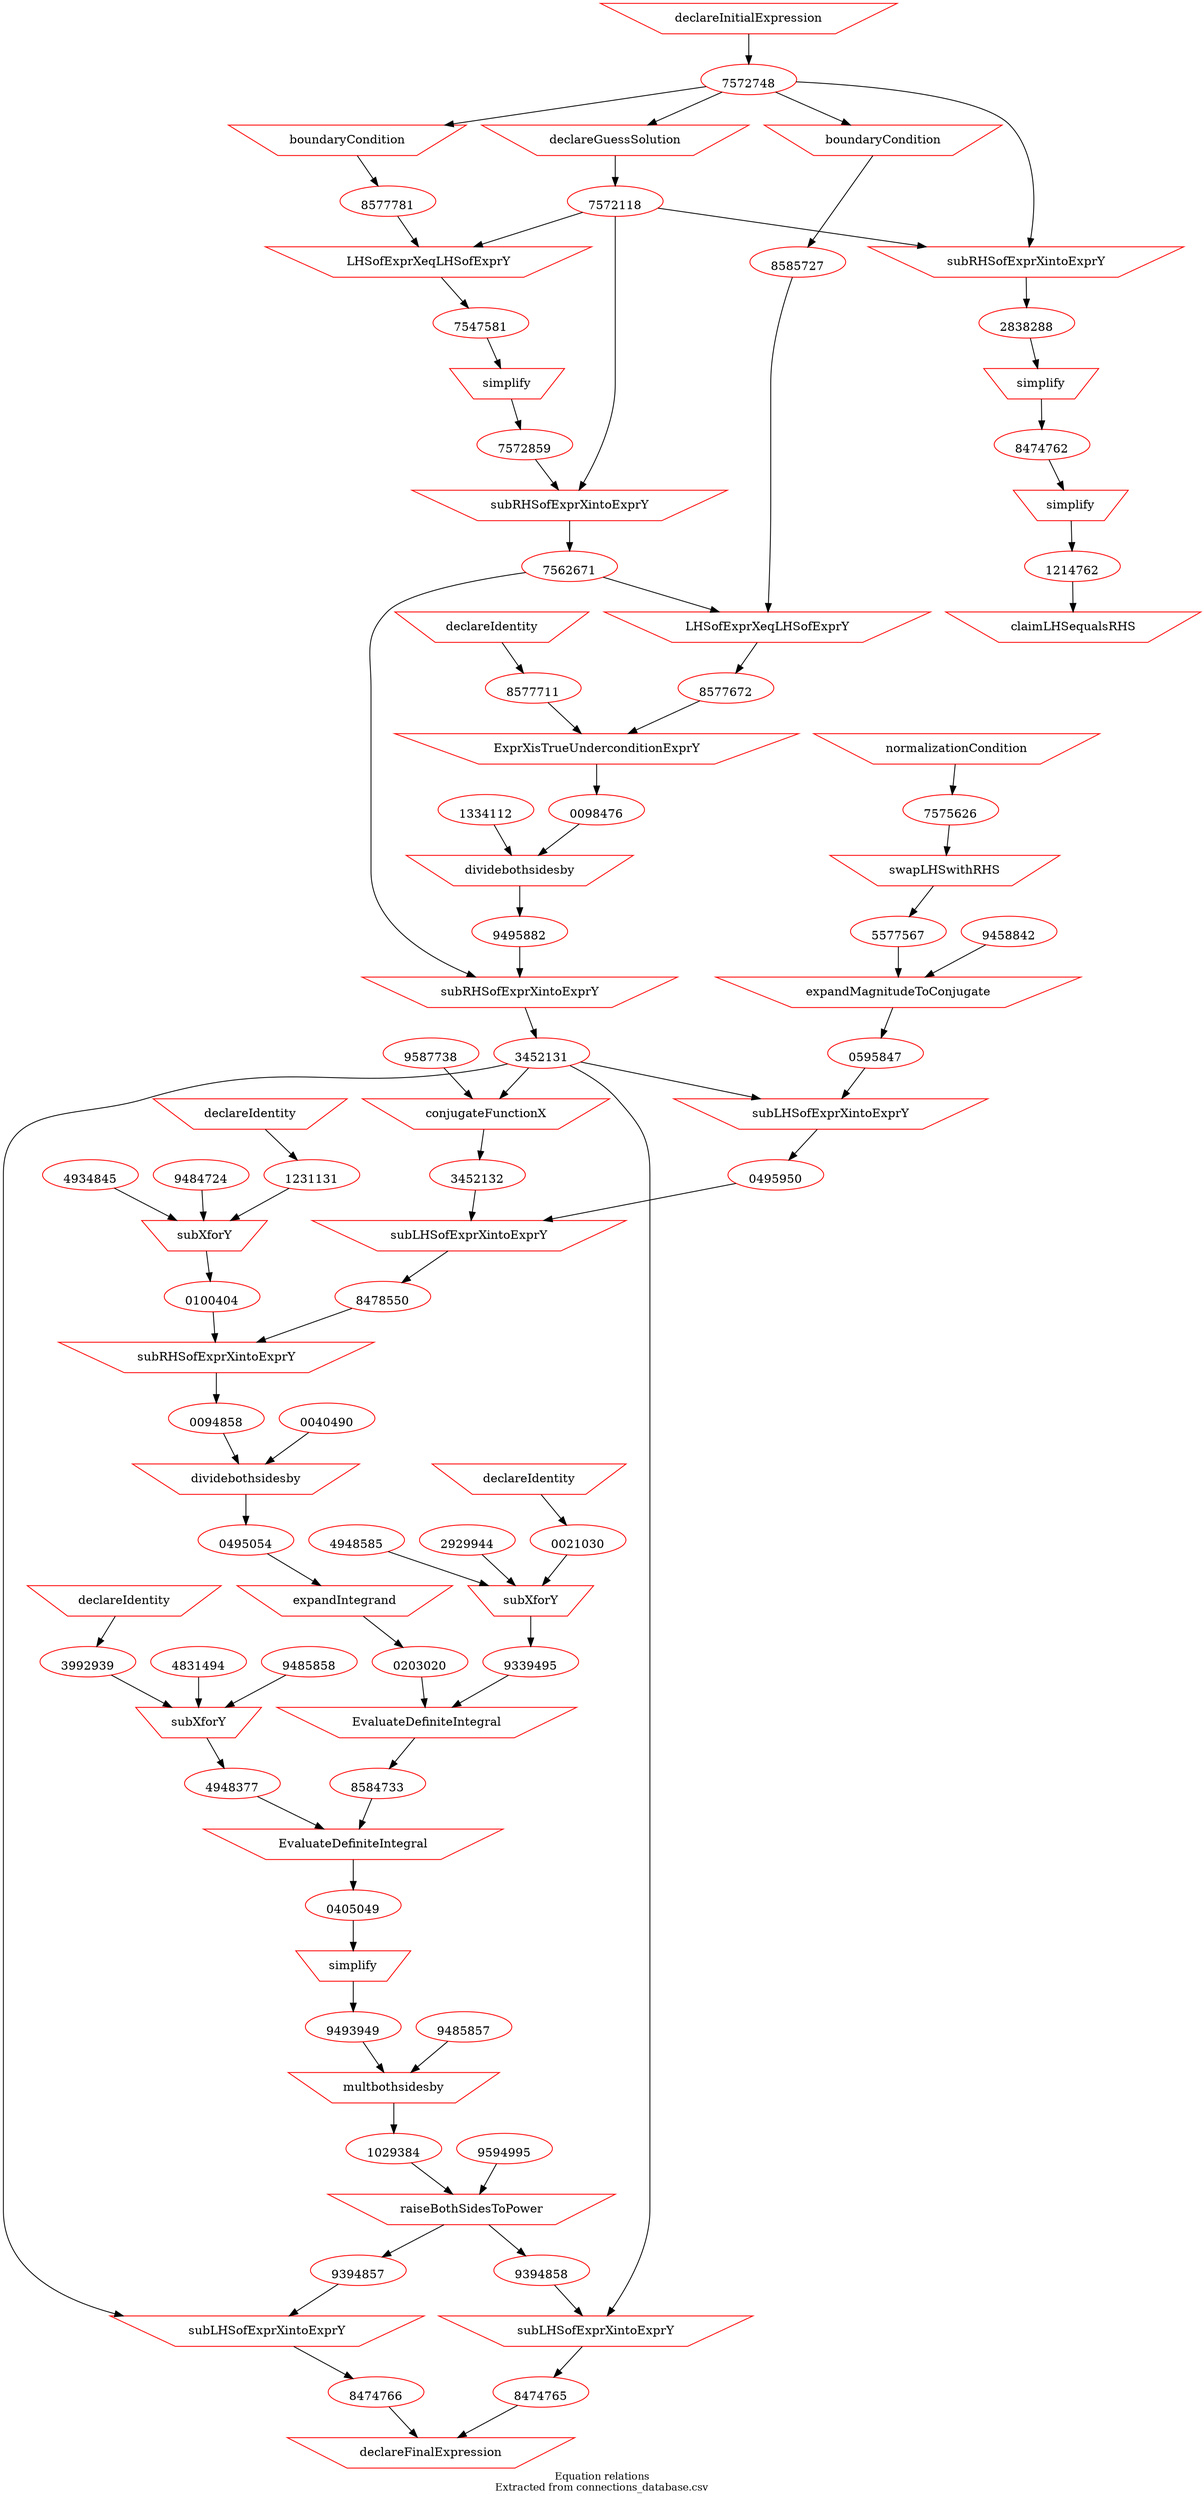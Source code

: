 digraph physicsDerivation {
overlap = false;
label="Equation relations\nExtracted from connections_database.csv";
fontsize=12;
8576627 -> 7572748;
7572748 -> 1384011;
1384011 -> 7572118;
7572748 -> 8572771;
8572771 -> 8577781;
7572748 -> 8572778;
8572778 -> 8585727;
8577781 -> 8571277;
7572118 -> 8571277;
8571277 -> 7547581;
7547581 -> 8576571;
8576571 -> 7572859;
7572859 -> 8572265;
7572118 -> 8572265;
8572265 -> 7562671;
7562671 -> 9686782;
8585727 -> 9686782;
9686782 -> 8577672;
8575717 -> 8577711;
8577672 -> 8575627;
8577711 -> 8575627;
8575627 -> 0098476;
1334112 -> 9114413;
0098476 -> 9114413;
9114413 -> 9495882;
9495882 -> 8575761;
7562671 -> 8575761;
8575761 -> 3452131;
4434559 -> 7575626;
9587738 -> 5751725;
3452131 -> 5751725;
5751725 -> 3452132;
7575626 -> 4757567;
4757567 -> 5577567;
9458842 -> 7455643;
5577567 -> 7455643;
7455643 -> 0595847;
3452131 -> 4455453;
0595847 -> 4455453;
4455453 -> 0495950;
3452132 -> 4948339;
0495950 -> 4948339;
4948339 -> 8478550;
8485725 -> 1231131;
4934845 -> 1003049;
9484724 -> 1003049;
1231131 -> 1003049;
1003049 -> 0100404;
0100404 -> 8576741;
8478550 -> 8576741;
8576741 -> 0094858;
0040490 -> 0059403;
0094858 -> 0059403;
0059403 -> 0495054;
0495054 -> 3949284;
3949284 -> 0203020;
0030488 -> 3992939;
4831494 -> 4485722;
9485858 -> 4485722;
3992939 -> 4485722;
4485722 -> 4948377;
0030481 -> 0021030;
4948585 -> 1911919;
2929944 -> 1911919;
0021030 -> 1911919;
1911919 -> 9339495;
0203020 -> 3329831;
9339495 -> 3329831;
3329831 -> 8584733;
4948377 -> 8485747;
8584733 -> 8485747;
8485747 -> 0405049;
0405049 -> 8373472;
8373472 -> 9493949;
9485857 -> 5859994;
9493949 -> 5859994;
5859994 -> 1029384;
9594995 -> 1293948;
1029384 -> 1293948;
1293948 -> 9394857;
1293948 -> 9394858;
9394857 -> 1384935;
3452131 -> 1384935;
1384935 -> 8474766;
9394858 -> 3847567;
3452131 -> 3847567;
3847567 -> 8474765;
8474765 -> 7474753;
8474766 -> 7474753;
7572118 -> 4757743;
7572748 -> 4757743;
4757743 -> 2838288;
2838288 -> 2029394;
2029394 -> 8474762;
8474762 -> 9394948;
9394948 -> 1214762;
1214762 -> 7374289;
0021030 [shape=ellipse, color=red,image="../../expressions/5857434758.png",labelloc=b,URL="http://output.com"];
0094858 [shape=ellipse, color=red,image="../../expressions/8576785890.png",labelloc=b,URL="http://output.com"];
0098476 [shape=ellipse, color=red,image="../../expressions/1010923823.png",labelloc=b,URL="http://output.com"];
0100404 [shape=ellipse, color=red,image="../../expressions/7575738420.png",labelloc=b,URL="http://output.com"];
0203020 [shape=ellipse, color=red,image="../../expressions/1202310110.png",labelloc=b,URL="http://output.com"];
0405049 [shape=ellipse, color=red,image="../../expressions/0439492440.png",labelloc=b,URL="http://output.com"];
0495054 [shape=ellipse, color=red,image="../../expressions/9858028950.png",labelloc=b,URL="http://output.com"];
0495950 [shape=ellipse, color=red,image="../../expressions/0203024440.png",labelloc=b,URL="http://output.com"];
0595847 [shape=ellipse, color=red,image="../../expressions/4857472413.png",labelloc=b,URL="http://output.com"];
1029384 [shape=ellipse, color=red,image="../../expressions/8485867742.png",labelloc=b,URL="http://output.com"];
1214762 [shape=ellipse, color=red,image="../../expressions/8484544728.png",labelloc=b,URL="http://output.com"];
1231131 [shape=ellipse, color=red,image="../../expressions/9988949211.png",labelloc=b,URL="http://output.com"];
2838288 [shape=ellipse, color=red,image="../../expressions/8575748999.png",labelloc=b,URL="http://output.com"];
3452131 [shape=ellipse, color=red,image="../../expressions/2944838499.png",labelloc=b,URL="http://output.com"];
3452132 [shape=ellipse, color=red,image="../../expressions/8849289982.png",labelloc=b,URL="http://output.com"];
3992939 [shape=ellipse, color=red,image="../../expressions/0948572140.png",labelloc=b,URL="http://output.com"];
4948377 [shape=ellipse, color=red,image="../../expressions/7564894985.png",labelloc=b,URL="http://output.com"];
5577567 [shape=ellipse, color=red,image="../../expressions/8572657110.png",labelloc=b,URL="http://output.com"];
7547581 [shape=ellipse, color=red,image="../../expressions/8577275751.png",labelloc=b,URL="http://output.com"];
7562671 [shape=ellipse, color=red,image="../../expressions/9059289981.png",labelloc=b,URL="http://output.com"];
7572118 [shape=ellipse, color=red,image="../../expressions/8582885111.png",labelloc=b,URL="http://output.com"];
7572748 [shape=ellipse, color=red,image="../../expressions/5727578862.png",labelloc=b,URL="http://output.com"];
7572859 [shape=ellipse, color=red,image="../../expressions/1293913110.png",labelloc=b,URL="http://output.com"];
7575626 [shape=ellipse, color=red,image="../../expressions/1934748140.png",labelloc=b,URL="http://output.com"];
8474762 [shape=ellipse, color=red,image="../../expressions/8485757728.png",labelloc=b,URL="http://output.com"];
8474765 [shape=ellipse, color=red,image="../../expressions/9393939992.png",labelloc=b,URL="http://output.com"];
8474766 [shape=ellipse, color=red,image="../../expressions/9393939991.png",labelloc=b,URL="http://output.com"];
8478550 [shape=ellipse, color=red,image="../../expressions/8889444440.png",labelloc=b,URL="http://output.com"];
8577672 [shape=ellipse, color=red,image="../../expressions/1020010291.png",labelloc=b,URL="http://output.com"];
8577711 [shape=ellipse, color=red,image="../../expressions/1857710291.png",labelloc=b,URL="http://output.com"];
8577781 [shape=ellipse, color=red,image="../../expressions/9585727710.png",labelloc=b,URL="http://output.com"];
8584733 [shape=ellipse, color=red,image="../../expressions/1202312210.png",labelloc=b,URL="http://output.com"];
8585727 [shape=ellipse, color=red,image="../../expressions/9495857278.png",labelloc=b,URL="http://output.com"];
9339495 [shape=ellipse, color=red,image="../../expressions/8575746378.png",labelloc=b,URL="http://output.com"];
9394857 [shape=ellipse, color=red,image="../../expressions/9485747245.png",labelloc=b,URL="http://output.com"];
9394858 [shape=ellipse, color=red,image="../../expressions/9485747246.png",labelloc=b,URL="http://output.com"];
9493949 [shape=ellipse, color=red,image="../../expressions/4857475848.png",labelloc=b,URL="http://output.com"];
9495882 [shape=ellipse, color=red,image="../../expressions/1858772113.png",labelloc=b,URL="http://output.com"];
0030481 [shape=invtrapezium, color=red,label="declareIdentity"];
0030488 [shape=invtrapezium, color=red,label="declareIdentity"];
0059403 [shape=invtrapezium, color=red,label="dividebothsidesby"];
1003049 [shape=invtrapezium, color=red,label="subXforY"];
1293948 [shape=invtrapezium, color=red,label="raiseBothSidesToPower"];
1384011 [shape=invtrapezium, color=red,label="declareGuessSolution"];
1384935 [shape=invtrapezium, color=red,label="subLHSofExprXintoExprY"];
1911919 [shape=invtrapezium, color=red,label="subXforY"];
2029394 [shape=invtrapezium, color=red,label="simplify"];
3329831 [shape=invtrapezium, color=red,label="EvaluateDefiniteIntegral"];
3847567 [shape=invtrapezium, color=red,label="subLHSofExprXintoExprY"];
3949284 [shape=invtrapezium, color=red,label="expandIntegrand"];
4434559 [shape=invtrapezium, color=red,label="normalizationCondition"];
4455453 [shape=invtrapezium, color=red,label="subLHSofExprXintoExprY"];
4485722 [shape=invtrapezium, color=red,label="subXforY"];
4757567 [shape=invtrapezium, color=red,label="swapLHSwithRHS"];
4757743 [shape=invtrapezium, color=red,label="subRHSofExprXintoExprY"];
4948339 [shape=invtrapezium, color=red,label="subLHSofExprXintoExprY"];
5751725 [shape=invtrapezium, color=red,label="conjugateFunctionX"];
5859994 [shape=invtrapezium, color=red,label="multbothsidesby"];
7374289 [shape=invtrapezium, color=red,label="claimLHSequalsRHS"];
7455643 [shape=invtrapezium, color=red,label="expandMagnitudeToConjugate"];
7474753 [shape=invtrapezium, color=red,label="declareFinalExpression"];
8373472 [shape=invtrapezium, color=red,label="simplify"];
8485725 [shape=invtrapezium, color=red,label="declareIdentity"];
8485747 [shape=invtrapezium, color=red,label="EvaluateDefiniteIntegral"];
8571277 [shape=invtrapezium, color=red,label="LHSofExprXeqLHSofExprY"];
8572265 [shape=invtrapezium, color=red,label="subRHSofExprXintoExprY"];
8572771 [shape=invtrapezium, color=red,label="boundaryCondition"];
8572778 [shape=invtrapezium, color=red,label="boundaryCondition"];
8575627 [shape=invtrapezium, color=red,label="ExprXisTrueUnderconditionExprY"];
8575717 [shape=invtrapezium, color=red,label="declareIdentity"];
8575761 [shape=invtrapezium, color=red,label="subRHSofExprXintoExprY"];
8576571 [shape=invtrapezium, color=red,label="simplify"];
8576627 [shape=invtrapezium, color=red,label="declareInitialExpression"];
8576741 [shape=invtrapezium, color=red,label="subRHSofExprXintoExprY"];
9114413 [shape=invtrapezium, color=red,label="dividebothsidesby"];
9394948 [shape=invtrapezium, color=red,label="simplify"];
9686782 [shape=invtrapezium, color=red,label="LHSofExprXeqLHSofExprY"];
0040490 [shape=ellipse, color=red,image="../../feeds/0040490.png",labelloc=b,URL="http://feed.com"];
1334112 [shape=ellipse, color=red,image="../../feeds/1334112.png",labelloc=b,URL="http://feed.com"];
2929944 [shape=ellipse, color=red,image="../../feeds/2929944.png",labelloc=b,URL="http://feed.com"];
4831494 [shape=ellipse, color=red,image="../../feeds/4831494.png",labelloc=b,URL="http://feed.com"];
4934845 [shape=ellipse, color=red,image="../../feeds/4934845.png",labelloc=b,URL="http://feed.com"];
4948585 [shape=ellipse, color=red,image="../../feeds/4948585.png",labelloc=b,URL="http://feed.com"];
9458842 [shape=ellipse, color=red,image="../../feeds/9458842.png",labelloc=b,URL="http://feed.com"];
9484724 [shape=ellipse, color=red,image="../../feeds/9484724.png",labelloc=b,URL="http://feed.com"];
9485857 [shape=ellipse, color=red,image="../../feeds/9485857.png",labelloc=b,URL="http://feed.com"];
9485858 [shape=ellipse, color=red,image="../../feeds/9485858.png",labelloc=b,URL="http://feed.com"];
9587738 [shape=ellipse, color=red,image="../../feeds/9587738.png",labelloc=b,URL="http://feed.com"];
9594995 [shape=ellipse, color=red,image="../../feeds/9594995.png",labelloc=b,URL="http://feed.com"];
}
